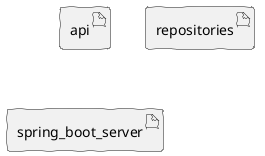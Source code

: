 @startuml
skinparam handwritten true

artifact api
artifact repositories
artifact spring_boot_server



@enduml
